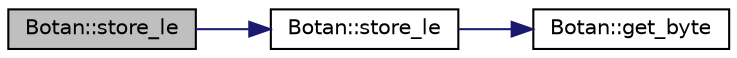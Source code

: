 digraph "Botan::store_le"
{
  edge [fontname="Helvetica",fontsize="10",labelfontname="Helvetica",labelfontsize="10"];
  node [fontname="Helvetica",fontsize="10",shape=record];
  rankdir="LR";
  Node352 [label="Botan::store_le",height=0.2,width=0.4,color="black", fillcolor="grey75", style="filled", fontcolor="black"];
  Node352 -> Node353 [color="midnightblue",fontsize="10",style="solid",fontname="Helvetica"];
  Node353 [label="Botan::store_le",height=0.2,width=0.4,color="black", fillcolor="white", style="filled",URL="$namespace_botan.html#ac0c49ee3a99775f2fba422752fdbc21a"];
  Node353 -> Node354 [color="midnightblue",fontsize="10",style="solid",fontname="Helvetica"];
  Node354 [label="Botan::get_byte",height=0.2,width=0.4,color="black", fillcolor="white", style="filled",URL="$namespace_botan.html#ad10dc938a651323dddbfe3c1e985774b"];
}
